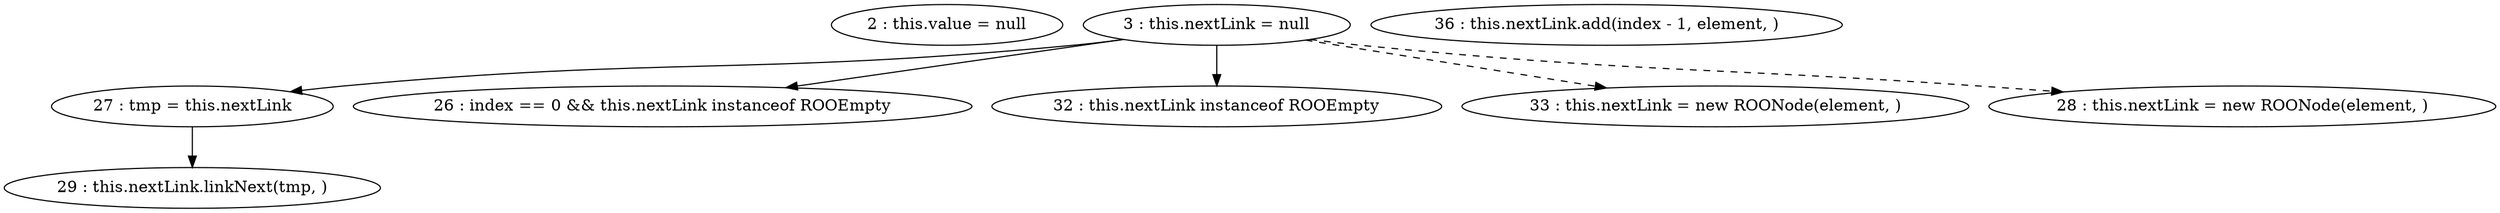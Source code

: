 digraph G {
"2 : this.value = null"
"3 : this.nextLink = null"
"3 : this.nextLink = null" -> "27 : tmp = this.nextLink"
"3 : this.nextLink = null" -> "26 : index == 0 && this.nextLink instanceof ROOEmpty"
"3 : this.nextLink = null" -> "32 : this.nextLink instanceof ROOEmpty"
"3 : this.nextLink = null" -> "33 : this.nextLink = new ROONode(element, )" [style=dashed]
"3 : this.nextLink = null" -> "28 : this.nextLink = new ROONode(element, )" [style=dashed]
"26 : index == 0 && this.nextLink instanceof ROOEmpty"
"27 : tmp = this.nextLink"
"27 : tmp = this.nextLink" -> "29 : this.nextLink.linkNext(tmp, )"
"28 : this.nextLink = new ROONode(element, )"
"29 : this.nextLink.linkNext(tmp, )"
"32 : this.nextLink instanceof ROOEmpty"
"33 : this.nextLink = new ROONode(element, )"
"36 : this.nextLink.add(index - 1, element, )"
}